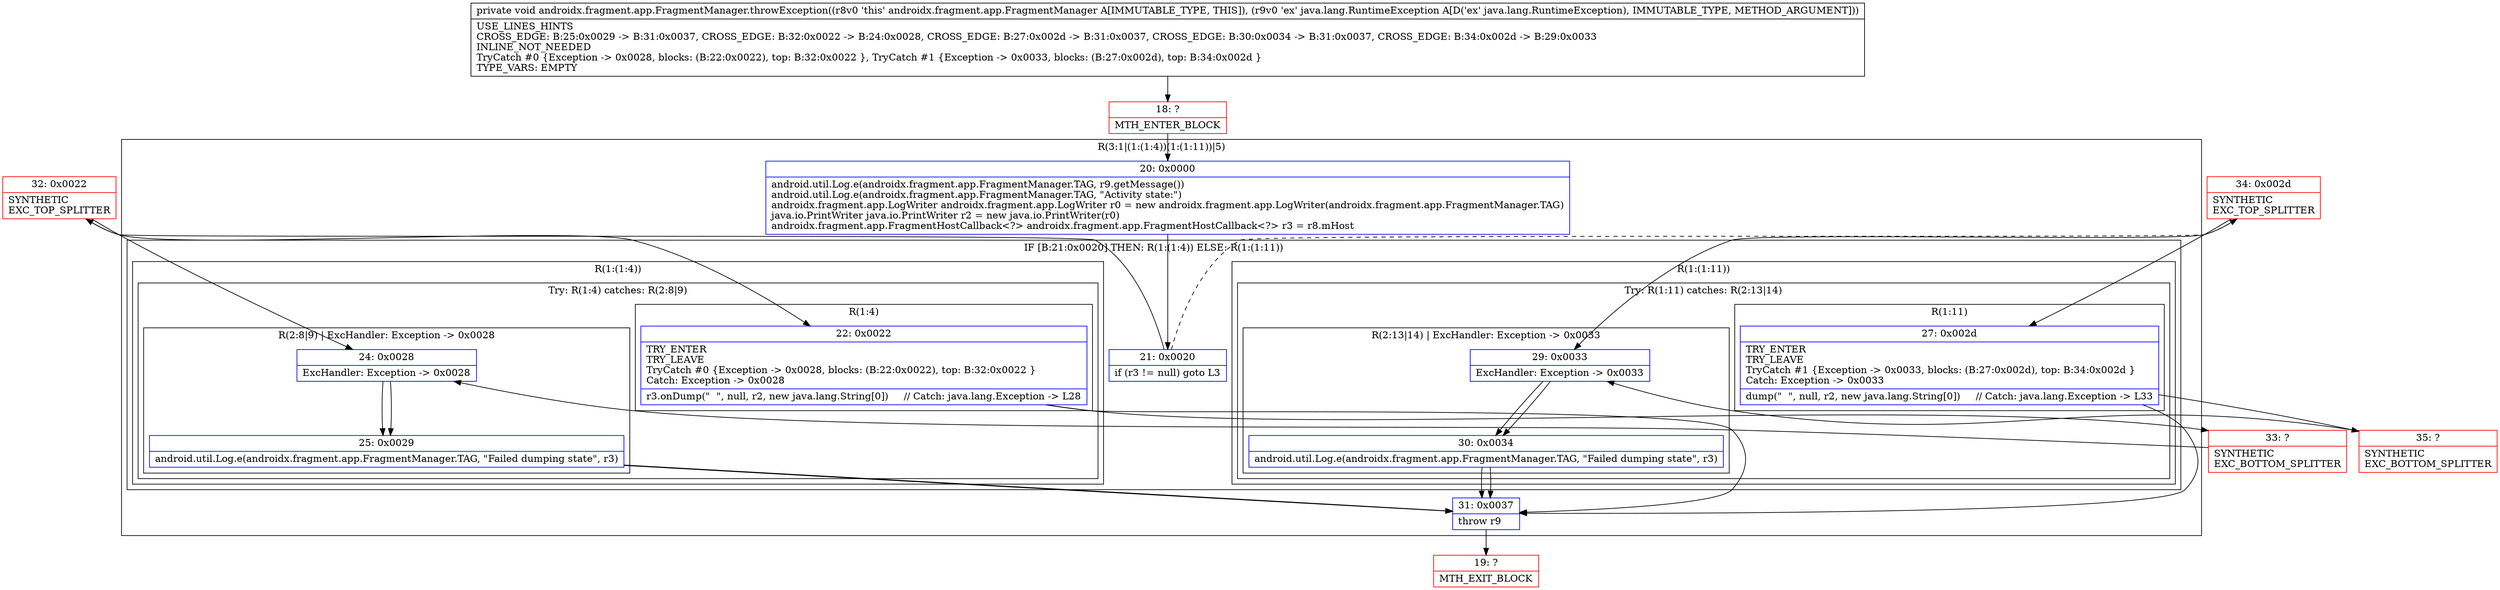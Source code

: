 digraph "CFG forandroidx.fragment.app.FragmentManager.throwException(Ljava\/lang\/RuntimeException;)V" {
subgraph cluster_Region_1840074642 {
label = "R(3:1|(1:(1:4))(1:(1:11))|5)";
node [shape=record,color=blue];
Node_20 [shape=record,label="{20\:\ 0x0000|android.util.Log.e(androidx.fragment.app.FragmentManager.TAG, r9.getMessage())\landroid.util.Log.e(androidx.fragment.app.FragmentManager.TAG, \"Activity state:\")\landroidx.fragment.app.LogWriter androidx.fragment.app.LogWriter r0 = new androidx.fragment.app.LogWriter(androidx.fragment.app.FragmentManager.TAG)\ljava.io.PrintWriter java.io.PrintWriter r2 = new java.io.PrintWriter(r0)\landroidx.fragment.app.FragmentHostCallback\<?\> androidx.fragment.app.FragmentHostCallback\<?\> r3 = r8.mHost\l}"];
subgraph cluster_IfRegion_1206045690 {
label = "IF [B:21:0x0020] THEN: R(1:(1:4)) ELSE: R(1:(1:11))";
node [shape=record,color=blue];
Node_21 [shape=record,label="{21\:\ 0x0020|if (r3 != null) goto L3\l}"];
subgraph cluster_Region_1326304905 {
label = "R(1:(1:4))";
node [shape=record,color=blue];
subgraph cluster_TryCatchRegion_679694873 {
label = "Try: R(1:4) catches: R(2:8|9)";
node [shape=record,color=blue];
subgraph cluster_Region_451638345 {
label = "R(1:4)";
node [shape=record,color=blue];
Node_22 [shape=record,label="{22\:\ 0x0022|TRY_ENTER\lTRY_LEAVE\lTryCatch #0 \{Exception \-\> 0x0028, blocks: (B:22:0x0022), top: B:32:0x0022 \}\lCatch: Exception \-\> 0x0028\l|r3.onDump(\"  \", null, r2, new java.lang.String[0])     \/\/ Catch: java.lang.Exception \-\> L28\l}"];
}
subgraph cluster_Region_1196974766 {
label = "R(2:8|9) | ExcHandler: Exception \-\> 0x0028\l";
node [shape=record,color=blue];
Node_24 [shape=record,label="{24\:\ 0x0028|ExcHandler: Exception \-\> 0x0028\l}"];
Node_25 [shape=record,label="{25\:\ 0x0029|android.util.Log.e(androidx.fragment.app.FragmentManager.TAG, \"Failed dumping state\", r3)\l}"];
}
}
}
subgraph cluster_Region_713397362 {
label = "R(1:(1:11))";
node [shape=record,color=blue];
subgraph cluster_TryCatchRegion_199065133 {
label = "Try: R(1:11) catches: R(2:13|14)";
node [shape=record,color=blue];
subgraph cluster_Region_977915490 {
label = "R(1:11)";
node [shape=record,color=blue];
Node_27 [shape=record,label="{27\:\ 0x002d|TRY_ENTER\lTRY_LEAVE\lTryCatch #1 \{Exception \-\> 0x0033, blocks: (B:27:0x002d), top: B:34:0x002d \}\lCatch: Exception \-\> 0x0033\l|dump(\"  \", null, r2, new java.lang.String[0])     \/\/ Catch: java.lang.Exception \-\> L33\l}"];
}
subgraph cluster_Region_964486869 {
label = "R(2:13|14) | ExcHandler: Exception \-\> 0x0033\l";
node [shape=record,color=blue];
Node_29 [shape=record,label="{29\:\ 0x0033|ExcHandler: Exception \-\> 0x0033\l}"];
Node_30 [shape=record,label="{30\:\ 0x0034|android.util.Log.e(androidx.fragment.app.FragmentManager.TAG, \"Failed dumping state\", r3)\l}"];
}
}
}
}
Node_31 [shape=record,label="{31\:\ 0x0037|throw r9\l}"];
}
subgraph cluster_Region_1196974766 {
label = "R(2:8|9) | ExcHandler: Exception \-\> 0x0028\l";
node [shape=record,color=blue];
Node_24 [shape=record,label="{24\:\ 0x0028|ExcHandler: Exception \-\> 0x0028\l}"];
Node_25 [shape=record,label="{25\:\ 0x0029|android.util.Log.e(androidx.fragment.app.FragmentManager.TAG, \"Failed dumping state\", r3)\l}"];
}
subgraph cluster_Region_964486869 {
label = "R(2:13|14) | ExcHandler: Exception \-\> 0x0033\l";
node [shape=record,color=blue];
Node_29 [shape=record,label="{29\:\ 0x0033|ExcHandler: Exception \-\> 0x0033\l}"];
Node_30 [shape=record,label="{30\:\ 0x0034|android.util.Log.e(androidx.fragment.app.FragmentManager.TAG, \"Failed dumping state\", r3)\l}"];
}
Node_18 [shape=record,color=red,label="{18\:\ ?|MTH_ENTER_BLOCK\l}"];
Node_32 [shape=record,color=red,label="{32\:\ 0x0022|SYNTHETIC\lEXC_TOP_SPLITTER\l}"];
Node_19 [shape=record,color=red,label="{19\:\ ?|MTH_EXIT_BLOCK\l}"];
Node_33 [shape=record,color=red,label="{33\:\ ?|SYNTHETIC\lEXC_BOTTOM_SPLITTER\l}"];
Node_34 [shape=record,color=red,label="{34\:\ 0x002d|SYNTHETIC\lEXC_TOP_SPLITTER\l}"];
Node_35 [shape=record,color=red,label="{35\:\ ?|SYNTHETIC\lEXC_BOTTOM_SPLITTER\l}"];
MethodNode[shape=record,label="{private void androidx.fragment.app.FragmentManager.throwException((r8v0 'this' androidx.fragment.app.FragmentManager A[IMMUTABLE_TYPE, THIS]), (r9v0 'ex' java.lang.RuntimeException A[D('ex' java.lang.RuntimeException), IMMUTABLE_TYPE, METHOD_ARGUMENT]))  | USE_LINES_HINTS\lCROSS_EDGE: B:25:0x0029 \-\> B:31:0x0037, CROSS_EDGE: B:32:0x0022 \-\> B:24:0x0028, CROSS_EDGE: B:27:0x002d \-\> B:31:0x0037, CROSS_EDGE: B:30:0x0034 \-\> B:31:0x0037, CROSS_EDGE: B:34:0x002d \-\> B:29:0x0033\lINLINE_NOT_NEEDED\lTryCatch #0 \{Exception \-\> 0x0028, blocks: (B:22:0x0022), top: B:32:0x0022 \}, TryCatch #1 \{Exception \-\> 0x0033, blocks: (B:27:0x002d), top: B:34:0x002d \}\lTYPE_VARS: EMPTY\l}"];
MethodNode -> Node_18;Node_20 -> Node_21;
Node_21 -> Node_32;
Node_21 -> Node_34[style=dashed];
Node_22 -> Node_31;
Node_22 -> Node_33;
Node_24 -> Node_25;
Node_25 -> Node_31;
Node_27 -> Node_31;
Node_27 -> Node_35;
Node_29 -> Node_30;
Node_30 -> Node_31;
Node_31 -> Node_19;
Node_24 -> Node_25;
Node_25 -> Node_31;
Node_29 -> Node_30;
Node_30 -> Node_31;
Node_18 -> Node_20;
Node_32 -> Node_22;
Node_32 -> Node_24;
Node_33 -> Node_24;
Node_34 -> Node_27;
Node_34 -> Node_29;
Node_35 -> Node_29;
}


